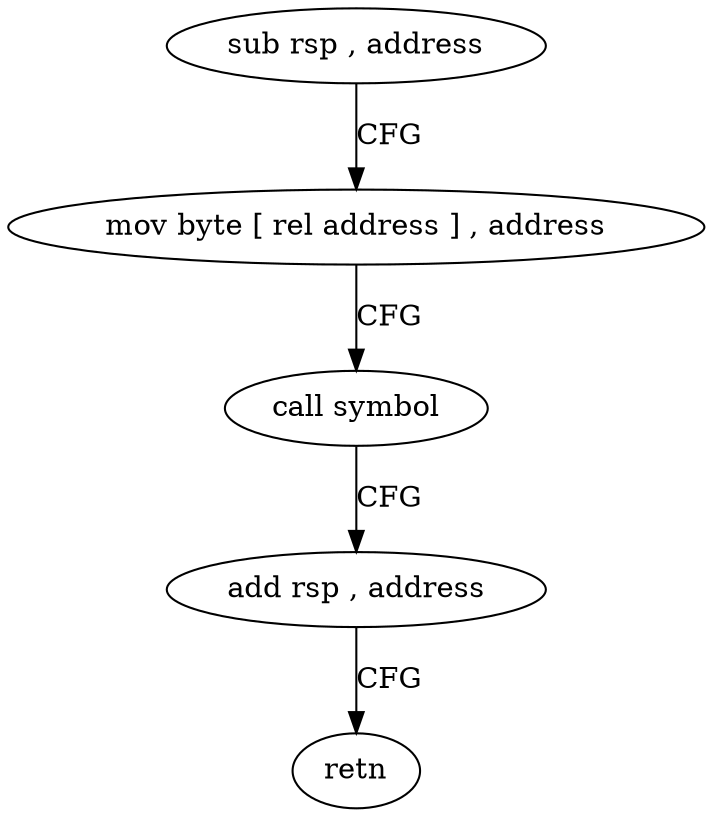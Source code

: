 digraph "func" {
"4242470" [label = "sub rsp , address" ]
"4242474" [label = "mov byte [ rel address ] , address" ]
"4242481" [label = "call symbol" ]
"4242486" [label = "add rsp , address" ]
"4242490" [label = "retn" ]
"4242470" -> "4242474" [ label = "CFG" ]
"4242474" -> "4242481" [ label = "CFG" ]
"4242481" -> "4242486" [ label = "CFG" ]
"4242486" -> "4242490" [ label = "CFG" ]
}
